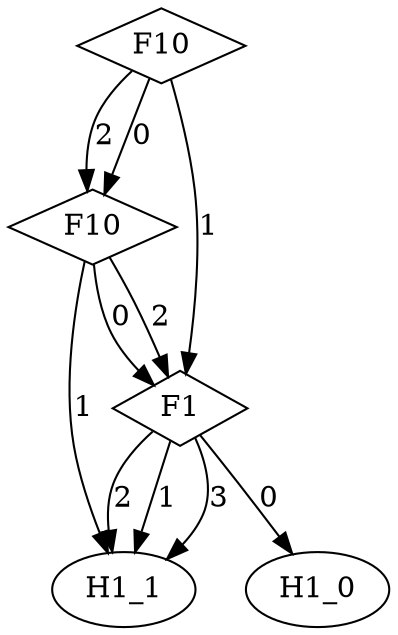 digraph {
node [label=H1_1,style=""] H1_1
node [label=H1_1,style=""] H1_1
node [label=H1_1,style=""] H1_1
node [label=H1_0,style=""] H1_0
node [label=H1_1,style=""] H1_1
node [label=F1,shape="diamond",style=""] 2
node [label=F10,shape="diamond",style=""] 1
node [label=F10,shape="diamond",style=""] 0

2 -> H1_1 [label="3"]
2 -> H1_1 [label="2"]
2 -> H1_1 [label="1"]
2 -> H1_0 [label="0"]
1 -> 2 [label="2"]
1 -> H1_1 [label="1"]
1 -> 2 [label="0"]
0 -> 1 [label="2"]
0 -> 2 [label="1"]
0 -> 1 [label="0"]
}